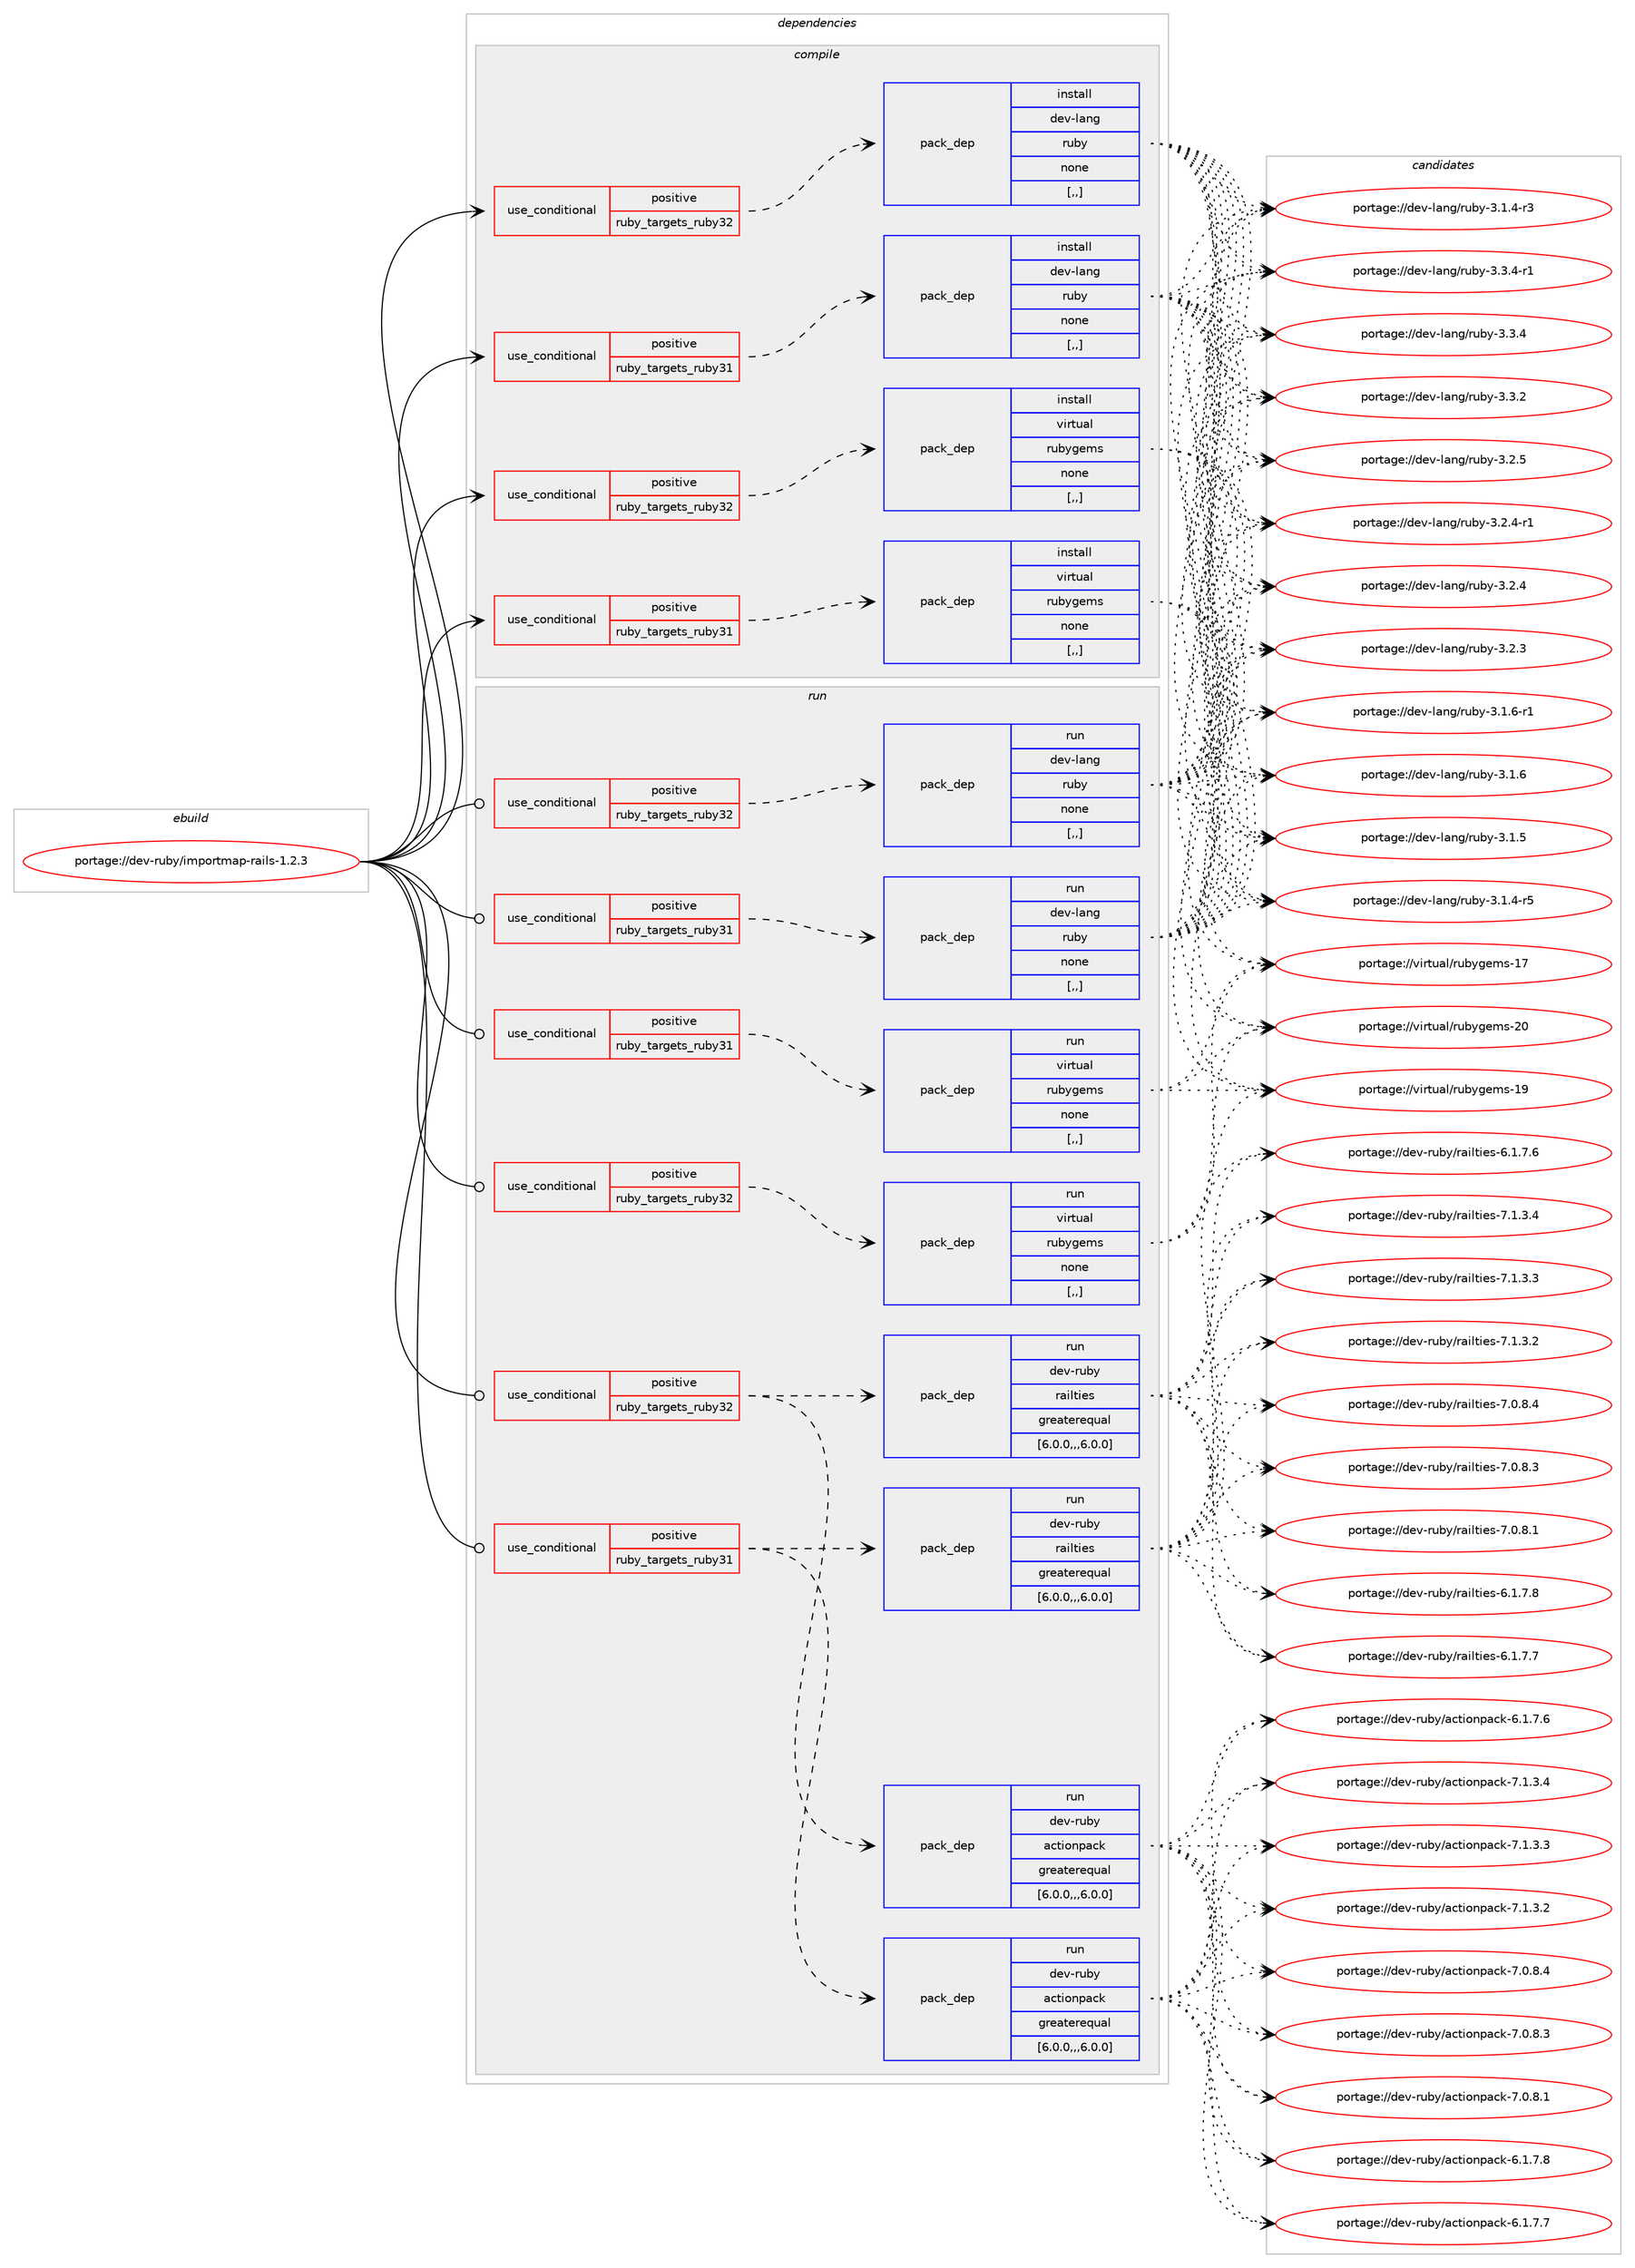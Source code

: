 digraph prolog {

# *************
# Graph options
# *************

newrank=true;
concentrate=true;
compound=true;
graph [rankdir=LR,fontname=Helvetica,fontsize=10,ranksep=1.5];#, ranksep=2.5, nodesep=0.2];
edge  [arrowhead=vee];
node  [fontname=Helvetica,fontsize=10];

# **********
# The ebuild
# **********

subgraph cluster_leftcol {
color=gray;
label=<<i>ebuild</i>>;
id [label="portage://dev-ruby/importmap-rails-1.2.3", color=red, width=4, href="../dev-ruby/importmap-rails-1.2.3.svg"];
}

# ****************
# The dependencies
# ****************

subgraph cluster_midcol {
color=gray;
label=<<i>dependencies</i>>;
subgraph cluster_compile {
fillcolor="#eeeeee";
style=filled;
label=<<i>compile</i>>;
subgraph cond49275 {
dependency187137 [label=<<TABLE BORDER="0" CELLBORDER="1" CELLSPACING="0" CELLPADDING="4"><TR><TD ROWSPAN="3" CELLPADDING="10">use_conditional</TD></TR><TR><TD>positive</TD></TR><TR><TD>ruby_targets_ruby31</TD></TR></TABLE>>, shape=none, color=red];
subgraph pack136532 {
dependency187138 [label=<<TABLE BORDER="0" CELLBORDER="1" CELLSPACING="0" CELLPADDING="4" WIDTH="220"><TR><TD ROWSPAN="6" CELLPADDING="30">pack_dep</TD></TR><TR><TD WIDTH="110">install</TD></TR><TR><TD>dev-lang</TD></TR><TR><TD>ruby</TD></TR><TR><TD>none</TD></TR><TR><TD>[,,]</TD></TR></TABLE>>, shape=none, color=blue];
}
dependency187137:e -> dependency187138:w [weight=20,style="dashed",arrowhead="vee"];
}
id:e -> dependency187137:w [weight=20,style="solid",arrowhead="vee"];
subgraph cond49276 {
dependency187139 [label=<<TABLE BORDER="0" CELLBORDER="1" CELLSPACING="0" CELLPADDING="4"><TR><TD ROWSPAN="3" CELLPADDING="10">use_conditional</TD></TR><TR><TD>positive</TD></TR><TR><TD>ruby_targets_ruby31</TD></TR></TABLE>>, shape=none, color=red];
subgraph pack136533 {
dependency187140 [label=<<TABLE BORDER="0" CELLBORDER="1" CELLSPACING="0" CELLPADDING="4" WIDTH="220"><TR><TD ROWSPAN="6" CELLPADDING="30">pack_dep</TD></TR><TR><TD WIDTH="110">install</TD></TR><TR><TD>virtual</TD></TR><TR><TD>rubygems</TD></TR><TR><TD>none</TD></TR><TR><TD>[,,]</TD></TR></TABLE>>, shape=none, color=blue];
}
dependency187139:e -> dependency187140:w [weight=20,style="dashed",arrowhead="vee"];
}
id:e -> dependency187139:w [weight=20,style="solid",arrowhead="vee"];
subgraph cond49277 {
dependency187141 [label=<<TABLE BORDER="0" CELLBORDER="1" CELLSPACING="0" CELLPADDING="4"><TR><TD ROWSPAN="3" CELLPADDING="10">use_conditional</TD></TR><TR><TD>positive</TD></TR><TR><TD>ruby_targets_ruby32</TD></TR></TABLE>>, shape=none, color=red];
subgraph pack136534 {
dependency187142 [label=<<TABLE BORDER="0" CELLBORDER="1" CELLSPACING="0" CELLPADDING="4" WIDTH="220"><TR><TD ROWSPAN="6" CELLPADDING="30">pack_dep</TD></TR><TR><TD WIDTH="110">install</TD></TR><TR><TD>dev-lang</TD></TR><TR><TD>ruby</TD></TR><TR><TD>none</TD></TR><TR><TD>[,,]</TD></TR></TABLE>>, shape=none, color=blue];
}
dependency187141:e -> dependency187142:w [weight=20,style="dashed",arrowhead="vee"];
}
id:e -> dependency187141:w [weight=20,style="solid",arrowhead="vee"];
subgraph cond49278 {
dependency187143 [label=<<TABLE BORDER="0" CELLBORDER="1" CELLSPACING="0" CELLPADDING="4"><TR><TD ROWSPAN="3" CELLPADDING="10">use_conditional</TD></TR><TR><TD>positive</TD></TR><TR><TD>ruby_targets_ruby32</TD></TR></TABLE>>, shape=none, color=red];
subgraph pack136535 {
dependency187144 [label=<<TABLE BORDER="0" CELLBORDER="1" CELLSPACING="0" CELLPADDING="4" WIDTH="220"><TR><TD ROWSPAN="6" CELLPADDING="30">pack_dep</TD></TR><TR><TD WIDTH="110">install</TD></TR><TR><TD>virtual</TD></TR><TR><TD>rubygems</TD></TR><TR><TD>none</TD></TR><TR><TD>[,,]</TD></TR></TABLE>>, shape=none, color=blue];
}
dependency187143:e -> dependency187144:w [weight=20,style="dashed",arrowhead="vee"];
}
id:e -> dependency187143:w [weight=20,style="solid",arrowhead="vee"];
}
subgraph cluster_compileandrun {
fillcolor="#eeeeee";
style=filled;
label=<<i>compile and run</i>>;
}
subgraph cluster_run {
fillcolor="#eeeeee";
style=filled;
label=<<i>run</i>>;
subgraph cond49279 {
dependency187145 [label=<<TABLE BORDER="0" CELLBORDER="1" CELLSPACING="0" CELLPADDING="4"><TR><TD ROWSPAN="3" CELLPADDING="10">use_conditional</TD></TR><TR><TD>positive</TD></TR><TR><TD>ruby_targets_ruby31</TD></TR></TABLE>>, shape=none, color=red];
subgraph pack136536 {
dependency187146 [label=<<TABLE BORDER="0" CELLBORDER="1" CELLSPACING="0" CELLPADDING="4" WIDTH="220"><TR><TD ROWSPAN="6" CELLPADDING="30">pack_dep</TD></TR><TR><TD WIDTH="110">run</TD></TR><TR><TD>dev-lang</TD></TR><TR><TD>ruby</TD></TR><TR><TD>none</TD></TR><TR><TD>[,,]</TD></TR></TABLE>>, shape=none, color=blue];
}
dependency187145:e -> dependency187146:w [weight=20,style="dashed",arrowhead="vee"];
}
id:e -> dependency187145:w [weight=20,style="solid",arrowhead="odot"];
subgraph cond49280 {
dependency187147 [label=<<TABLE BORDER="0" CELLBORDER="1" CELLSPACING="0" CELLPADDING="4"><TR><TD ROWSPAN="3" CELLPADDING="10">use_conditional</TD></TR><TR><TD>positive</TD></TR><TR><TD>ruby_targets_ruby31</TD></TR></TABLE>>, shape=none, color=red];
subgraph pack136537 {
dependency187148 [label=<<TABLE BORDER="0" CELLBORDER="1" CELLSPACING="0" CELLPADDING="4" WIDTH="220"><TR><TD ROWSPAN="6" CELLPADDING="30">pack_dep</TD></TR><TR><TD WIDTH="110">run</TD></TR><TR><TD>dev-ruby</TD></TR><TR><TD>actionpack</TD></TR><TR><TD>greaterequal</TD></TR><TR><TD>[6.0.0,,,6.0.0]</TD></TR></TABLE>>, shape=none, color=blue];
}
dependency187147:e -> dependency187148:w [weight=20,style="dashed",arrowhead="vee"];
subgraph pack136538 {
dependency187149 [label=<<TABLE BORDER="0" CELLBORDER="1" CELLSPACING="0" CELLPADDING="4" WIDTH="220"><TR><TD ROWSPAN="6" CELLPADDING="30">pack_dep</TD></TR><TR><TD WIDTH="110">run</TD></TR><TR><TD>dev-ruby</TD></TR><TR><TD>railties</TD></TR><TR><TD>greaterequal</TD></TR><TR><TD>[6.0.0,,,6.0.0]</TD></TR></TABLE>>, shape=none, color=blue];
}
dependency187147:e -> dependency187149:w [weight=20,style="dashed",arrowhead="vee"];
}
id:e -> dependency187147:w [weight=20,style="solid",arrowhead="odot"];
subgraph cond49281 {
dependency187150 [label=<<TABLE BORDER="0" CELLBORDER="1" CELLSPACING="0" CELLPADDING="4"><TR><TD ROWSPAN="3" CELLPADDING="10">use_conditional</TD></TR><TR><TD>positive</TD></TR><TR><TD>ruby_targets_ruby31</TD></TR></TABLE>>, shape=none, color=red];
subgraph pack136539 {
dependency187151 [label=<<TABLE BORDER="0" CELLBORDER="1" CELLSPACING="0" CELLPADDING="4" WIDTH="220"><TR><TD ROWSPAN="6" CELLPADDING="30">pack_dep</TD></TR><TR><TD WIDTH="110">run</TD></TR><TR><TD>virtual</TD></TR><TR><TD>rubygems</TD></TR><TR><TD>none</TD></TR><TR><TD>[,,]</TD></TR></TABLE>>, shape=none, color=blue];
}
dependency187150:e -> dependency187151:w [weight=20,style="dashed",arrowhead="vee"];
}
id:e -> dependency187150:w [weight=20,style="solid",arrowhead="odot"];
subgraph cond49282 {
dependency187152 [label=<<TABLE BORDER="0" CELLBORDER="1" CELLSPACING="0" CELLPADDING="4"><TR><TD ROWSPAN="3" CELLPADDING="10">use_conditional</TD></TR><TR><TD>positive</TD></TR><TR><TD>ruby_targets_ruby32</TD></TR></TABLE>>, shape=none, color=red];
subgraph pack136540 {
dependency187153 [label=<<TABLE BORDER="0" CELLBORDER="1" CELLSPACING="0" CELLPADDING="4" WIDTH="220"><TR><TD ROWSPAN="6" CELLPADDING="30">pack_dep</TD></TR><TR><TD WIDTH="110">run</TD></TR><TR><TD>dev-lang</TD></TR><TR><TD>ruby</TD></TR><TR><TD>none</TD></TR><TR><TD>[,,]</TD></TR></TABLE>>, shape=none, color=blue];
}
dependency187152:e -> dependency187153:w [weight=20,style="dashed",arrowhead="vee"];
}
id:e -> dependency187152:w [weight=20,style="solid",arrowhead="odot"];
subgraph cond49283 {
dependency187154 [label=<<TABLE BORDER="0" CELLBORDER="1" CELLSPACING="0" CELLPADDING="4"><TR><TD ROWSPAN="3" CELLPADDING="10">use_conditional</TD></TR><TR><TD>positive</TD></TR><TR><TD>ruby_targets_ruby32</TD></TR></TABLE>>, shape=none, color=red];
subgraph pack136541 {
dependency187155 [label=<<TABLE BORDER="0" CELLBORDER="1" CELLSPACING="0" CELLPADDING="4" WIDTH="220"><TR><TD ROWSPAN="6" CELLPADDING="30">pack_dep</TD></TR><TR><TD WIDTH="110">run</TD></TR><TR><TD>dev-ruby</TD></TR><TR><TD>actionpack</TD></TR><TR><TD>greaterequal</TD></TR><TR><TD>[6.0.0,,,6.0.0]</TD></TR></TABLE>>, shape=none, color=blue];
}
dependency187154:e -> dependency187155:w [weight=20,style="dashed",arrowhead="vee"];
subgraph pack136542 {
dependency187156 [label=<<TABLE BORDER="0" CELLBORDER="1" CELLSPACING="0" CELLPADDING="4" WIDTH="220"><TR><TD ROWSPAN="6" CELLPADDING="30">pack_dep</TD></TR><TR><TD WIDTH="110">run</TD></TR><TR><TD>dev-ruby</TD></TR><TR><TD>railties</TD></TR><TR><TD>greaterequal</TD></TR><TR><TD>[6.0.0,,,6.0.0]</TD></TR></TABLE>>, shape=none, color=blue];
}
dependency187154:e -> dependency187156:w [weight=20,style="dashed",arrowhead="vee"];
}
id:e -> dependency187154:w [weight=20,style="solid",arrowhead="odot"];
subgraph cond49284 {
dependency187157 [label=<<TABLE BORDER="0" CELLBORDER="1" CELLSPACING="0" CELLPADDING="4"><TR><TD ROWSPAN="3" CELLPADDING="10">use_conditional</TD></TR><TR><TD>positive</TD></TR><TR><TD>ruby_targets_ruby32</TD></TR></TABLE>>, shape=none, color=red];
subgraph pack136543 {
dependency187158 [label=<<TABLE BORDER="0" CELLBORDER="1" CELLSPACING="0" CELLPADDING="4" WIDTH="220"><TR><TD ROWSPAN="6" CELLPADDING="30">pack_dep</TD></TR><TR><TD WIDTH="110">run</TD></TR><TR><TD>virtual</TD></TR><TR><TD>rubygems</TD></TR><TR><TD>none</TD></TR><TR><TD>[,,]</TD></TR></TABLE>>, shape=none, color=blue];
}
dependency187157:e -> dependency187158:w [weight=20,style="dashed",arrowhead="vee"];
}
id:e -> dependency187157:w [weight=20,style="solid",arrowhead="odot"];
}
}

# **************
# The candidates
# **************

subgraph cluster_choices {
rank=same;
color=gray;
label=<<i>candidates</i>>;

subgraph choice136532 {
color=black;
nodesep=1;
choice100101118451089711010347114117981214551465146524511449 [label="portage://dev-lang/ruby-3.3.4-r1", color=red, width=4,href="../dev-lang/ruby-3.3.4-r1.svg"];
choice10010111845108971101034711411798121455146514652 [label="portage://dev-lang/ruby-3.3.4", color=red, width=4,href="../dev-lang/ruby-3.3.4.svg"];
choice10010111845108971101034711411798121455146514650 [label="portage://dev-lang/ruby-3.3.2", color=red, width=4,href="../dev-lang/ruby-3.3.2.svg"];
choice10010111845108971101034711411798121455146504653 [label="portage://dev-lang/ruby-3.2.5", color=red, width=4,href="../dev-lang/ruby-3.2.5.svg"];
choice100101118451089711010347114117981214551465046524511449 [label="portage://dev-lang/ruby-3.2.4-r1", color=red, width=4,href="../dev-lang/ruby-3.2.4-r1.svg"];
choice10010111845108971101034711411798121455146504652 [label="portage://dev-lang/ruby-3.2.4", color=red, width=4,href="../dev-lang/ruby-3.2.4.svg"];
choice10010111845108971101034711411798121455146504651 [label="portage://dev-lang/ruby-3.2.3", color=red, width=4,href="../dev-lang/ruby-3.2.3.svg"];
choice100101118451089711010347114117981214551464946544511449 [label="portage://dev-lang/ruby-3.1.6-r1", color=red, width=4,href="../dev-lang/ruby-3.1.6-r1.svg"];
choice10010111845108971101034711411798121455146494654 [label="portage://dev-lang/ruby-3.1.6", color=red, width=4,href="../dev-lang/ruby-3.1.6.svg"];
choice10010111845108971101034711411798121455146494653 [label="portage://dev-lang/ruby-3.1.5", color=red, width=4,href="../dev-lang/ruby-3.1.5.svg"];
choice100101118451089711010347114117981214551464946524511453 [label="portage://dev-lang/ruby-3.1.4-r5", color=red, width=4,href="../dev-lang/ruby-3.1.4-r5.svg"];
choice100101118451089711010347114117981214551464946524511451 [label="portage://dev-lang/ruby-3.1.4-r3", color=red, width=4,href="../dev-lang/ruby-3.1.4-r3.svg"];
dependency187138:e -> choice100101118451089711010347114117981214551465146524511449:w [style=dotted,weight="100"];
dependency187138:e -> choice10010111845108971101034711411798121455146514652:w [style=dotted,weight="100"];
dependency187138:e -> choice10010111845108971101034711411798121455146514650:w [style=dotted,weight="100"];
dependency187138:e -> choice10010111845108971101034711411798121455146504653:w [style=dotted,weight="100"];
dependency187138:e -> choice100101118451089711010347114117981214551465046524511449:w [style=dotted,weight="100"];
dependency187138:e -> choice10010111845108971101034711411798121455146504652:w [style=dotted,weight="100"];
dependency187138:e -> choice10010111845108971101034711411798121455146504651:w [style=dotted,weight="100"];
dependency187138:e -> choice100101118451089711010347114117981214551464946544511449:w [style=dotted,weight="100"];
dependency187138:e -> choice10010111845108971101034711411798121455146494654:w [style=dotted,weight="100"];
dependency187138:e -> choice10010111845108971101034711411798121455146494653:w [style=dotted,weight="100"];
dependency187138:e -> choice100101118451089711010347114117981214551464946524511453:w [style=dotted,weight="100"];
dependency187138:e -> choice100101118451089711010347114117981214551464946524511451:w [style=dotted,weight="100"];
}
subgraph choice136533 {
color=black;
nodesep=1;
choice118105114116117971084711411798121103101109115455048 [label="portage://virtual/rubygems-20", color=red, width=4,href="../virtual/rubygems-20.svg"];
choice118105114116117971084711411798121103101109115454957 [label="portage://virtual/rubygems-19", color=red, width=4,href="../virtual/rubygems-19.svg"];
choice118105114116117971084711411798121103101109115454955 [label="portage://virtual/rubygems-17", color=red, width=4,href="../virtual/rubygems-17.svg"];
dependency187140:e -> choice118105114116117971084711411798121103101109115455048:w [style=dotted,weight="100"];
dependency187140:e -> choice118105114116117971084711411798121103101109115454957:w [style=dotted,weight="100"];
dependency187140:e -> choice118105114116117971084711411798121103101109115454955:w [style=dotted,weight="100"];
}
subgraph choice136534 {
color=black;
nodesep=1;
choice100101118451089711010347114117981214551465146524511449 [label="portage://dev-lang/ruby-3.3.4-r1", color=red, width=4,href="../dev-lang/ruby-3.3.4-r1.svg"];
choice10010111845108971101034711411798121455146514652 [label="portage://dev-lang/ruby-3.3.4", color=red, width=4,href="../dev-lang/ruby-3.3.4.svg"];
choice10010111845108971101034711411798121455146514650 [label="portage://dev-lang/ruby-3.3.2", color=red, width=4,href="../dev-lang/ruby-3.3.2.svg"];
choice10010111845108971101034711411798121455146504653 [label="portage://dev-lang/ruby-3.2.5", color=red, width=4,href="../dev-lang/ruby-3.2.5.svg"];
choice100101118451089711010347114117981214551465046524511449 [label="portage://dev-lang/ruby-3.2.4-r1", color=red, width=4,href="../dev-lang/ruby-3.2.4-r1.svg"];
choice10010111845108971101034711411798121455146504652 [label="portage://dev-lang/ruby-3.2.4", color=red, width=4,href="../dev-lang/ruby-3.2.4.svg"];
choice10010111845108971101034711411798121455146504651 [label="portage://dev-lang/ruby-3.2.3", color=red, width=4,href="../dev-lang/ruby-3.2.3.svg"];
choice100101118451089711010347114117981214551464946544511449 [label="portage://dev-lang/ruby-3.1.6-r1", color=red, width=4,href="../dev-lang/ruby-3.1.6-r1.svg"];
choice10010111845108971101034711411798121455146494654 [label="portage://dev-lang/ruby-3.1.6", color=red, width=4,href="../dev-lang/ruby-3.1.6.svg"];
choice10010111845108971101034711411798121455146494653 [label="portage://dev-lang/ruby-3.1.5", color=red, width=4,href="../dev-lang/ruby-3.1.5.svg"];
choice100101118451089711010347114117981214551464946524511453 [label="portage://dev-lang/ruby-3.1.4-r5", color=red, width=4,href="../dev-lang/ruby-3.1.4-r5.svg"];
choice100101118451089711010347114117981214551464946524511451 [label="portage://dev-lang/ruby-3.1.4-r3", color=red, width=4,href="../dev-lang/ruby-3.1.4-r3.svg"];
dependency187142:e -> choice100101118451089711010347114117981214551465146524511449:w [style=dotted,weight="100"];
dependency187142:e -> choice10010111845108971101034711411798121455146514652:w [style=dotted,weight="100"];
dependency187142:e -> choice10010111845108971101034711411798121455146514650:w [style=dotted,weight="100"];
dependency187142:e -> choice10010111845108971101034711411798121455146504653:w [style=dotted,weight="100"];
dependency187142:e -> choice100101118451089711010347114117981214551465046524511449:w [style=dotted,weight="100"];
dependency187142:e -> choice10010111845108971101034711411798121455146504652:w [style=dotted,weight="100"];
dependency187142:e -> choice10010111845108971101034711411798121455146504651:w [style=dotted,weight="100"];
dependency187142:e -> choice100101118451089711010347114117981214551464946544511449:w [style=dotted,weight="100"];
dependency187142:e -> choice10010111845108971101034711411798121455146494654:w [style=dotted,weight="100"];
dependency187142:e -> choice10010111845108971101034711411798121455146494653:w [style=dotted,weight="100"];
dependency187142:e -> choice100101118451089711010347114117981214551464946524511453:w [style=dotted,weight="100"];
dependency187142:e -> choice100101118451089711010347114117981214551464946524511451:w [style=dotted,weight="100"];
}
subgraph choice136535 {
color=black;
nodesep=1;
choice118105114116117971084711411798121103101109115455048 [label="portage://virtual/rubygems-20", color=red, width=4,href="../virtual/rubygems-20.svg"];
choice118105114116117971084711411798121103101109115454957 [label="portage://virtual/rubygems-19", color=red, width=4,href="../virtual/rubygems-19.svg"];
choice118105114116117971084711411798121103101109115454955 [label="portage://virtual/rubygems-17", color=red, width=4,href="../virtual/rubygems-17.svg"];
dependency187144:e -> choice118105114116117971084711411798121103101109115455048:w [style=dotted,weight="100"];
dependency187144:e -> choice118105114116117971084711411798121103101109115454957:w [style=dotted,weight="100"];
dependency187144:e -> choice118105114116117971084711411798121103101109115454955:w [style=dotted,weight="100"];
}
subgraph choice136536 {
color=black;
nodesep=1;
choice100101118451089711010347114117981214551465146524511449 [label="portage://dev-lang/ruby-3.3.4-r1", color=red, width=4,href="../dev-lang/ruby-3.3.4-r1.svg"];
choice10010111845108971101034711411798121455146514652 [label="portage://dev-lang/ruby-3.3.4", color=red, width=4,href="../dev-lang/ruby-3.3.4.svg"];
choice10010111845108971101034711411798121455146514650 [label="portage://dev-lang/ruby-3.3.2", color=red, width=4,href="../dev-lang/ruby-3.3.2.svg"];
choice10010111845108971101034711411798121455146504653 [label="portage://dev-lang/ruby-3.2.5", color=red, width=4,href="../dev-lang/ruby-3.2.5.svg"];
choice100101118451089711010347114117981214551465046524511449 [label="portage://dev-lang/ruby-3.2.4-r1", color=red, width=4,href="../dev-lang/ruby-3.2.4-r1.svg"];
choice10010111845108971101034711411798121455146504652 [label="portage://dev-lang/ruby-3.2.4", color=red, width=4,href="../dev-lang/ruby-3.2.4.svg"];
choice10010111845108971101034711411798121455146504651 [label="portage://dev-lang/ruby-3.2.3", color=red, width=4,href="../dev-lang/ruby-3.2.3.svg"];
choice100101118451089711010347114117981214551464946544511449 [label="portage://dev-lang/ruby-3.1.6-r1", color=red, width=4,href="../dev-lang/ruby-3.1.6-r1.svg"];
choice10010111845108971101034711411798121455146494654 [label="portage://dev-lang/ruby-3.1.6", color=red, width=4,href="../dev-lang/ruby-3.1.6.svg"];
choice10010111845108971101034711411798121455146494653 [label="portage://dev-lang/ruby-3.1.5", color=red, width=4,href="../dev-lang/ruby-3.1.5.svg"];
choice100101118451089711010347114117981214551464946524511453 [label="portage://dev-lang/ruby-3.1.4-r5", color=red, width=4,href="../dev-lang/ruby-3.1.4-r5.svg"];
choice100101118451089711010347114117981214551464946524511451 [label="portage://dev-lang/ruby-3.1.4-r3", color=red, width=4,href="../dev-lang/ruby-3.1.4-r3.svg"];
dependency187146:e -> choice100101118451089711010347114117981214551465146524511449:w [style=dotted,weight="100"];
dependency187146:e -> choice10010111845108971101034711411798121455146514652:w [style=dotted,weight="100"];
dependency187146:e -> choice10010111845108971101034711411798121455146514650:w [style=dotted,weight="100"];
dependency187146:e -> choice10010111845108971101034711411798121455146504653:w [style=dotted,weight="100"];
dependency187146:e -> choice100101118451089711010347114117981214551465046524511449:w [style=dotted,weight="100"];
dependency187146:e -> choice10010111845108971101034711411798121455146504652:w [style=dotted,weight="100"];
dependency187146:e -> choice10010111845108971101034711411798121455146504651:w [style=dotted,weight="100"];
dependency187146:e -> choice100101118451089711010347114117981214551464946544511449:w [style=dotted,weight="100"];
dependency187146:e -> choice10010111845108971101034711411798121455146494654:w [style=dotted,weight="100"];
dependency187146:e -> choice10010111845108971101034711411798121455146494653:w [style=dotted,weight="100"];
dependency187146:e -> choice100101118451089711010347114117981214551464946524511453:w [style=dotted,weight="100"];
dependency187146:e -> choice100101118451089711010347114117981214551464946524511451:w [style=dotted,weight="100"];
}
subgraph choice136537 {
color=black;
nodesep=1;
choice100101118451141179812147979911610511111011297991074555464946514652 [label="portage://dev-ruby/actionpack-7.1.3.4", color=red, width=4,href="../dev-ruby/actionpack-7.1.3.4.svg"];
choice100101118451141179812147979911610511111011297991074555464946514651 [label="portage://dev-ruby/actionpack-7.1.3.3", color=red, width=4,href="../dev-ruby/actionpack-7.1.3.3.svg"];
choice100101118451141179812147979911610511111011297991074555464946514650 [label="portage://dev-ruby/actionpack-7.1.3.2", color=red, width=4,href="../dev-ruby/actionpack-7.1.3.2.svg"];
choice100101118451141179812147979911610511111011297991074555464846564652 [label="portage://dev-ruby/actionpack-7.0.8.4", color=red, width=4,href="../dev-ruby/actionpack-7.0.8.4.svg"];
choice100101118451141179812147979911610511111011297991074555464846564651 [label="portage://dev-ruby/actionpack-7.0.8.3", color=red, width=4,href="../dev-ruby/actionpack-7.0.8.3.svg"];
choice100101118451141179812147979911610511111011297991074555464846564649 [label="portage://dev-ruby/actionpack-7.0.8.1", color=red, width=4,href="../dev-ruby/actionpack-7.0.8.1.svg"];
choice100101118451141179812147979911610511111011297991074554464946554656 [label="portage://dev-ruby/actionpack-6.1.7.8", color=red, width=4,href="../dev-ruby/actionpack-6.1.7.8.svg"];
choice100101118451141179812147979911610511111011297991074554464946554655 [label="portage://dev-ruby/actionpack-6.1.7.7", color=red, width=4,href="../dev-ruby/actionpack-6.1.7.7.svg"];
choice100101118451141179812147979911610511111011297991074554464946554654 [label="portage://dev-ruby/actionpack-6.1.7.6", color=red, width=4,href="../dev-ruby/actionpack-6.1.7.6.svg"];
dependency187148:e -> choice100101118451141179812147979911610511111011297991074555464946514652:w [style=dotted,weight="100"];
dependency187148:e -> choice100101118451141179812147979911610511111011297991074555464946514651:w [style=dotted,weight="100"];
dependency187148:e -> choice100101118451141179812147979911610511111011297991074555464946514650:w [style=dotted,weight="100"];
dependency187148:e -> choice100101118451141179812147979911610511111011297991074555464846564652:w [style=dotted,weight="100"];
dependency187148:e -> choice100101118451141179812147979911610511111011297991074555464846564651:w [style=dotted,weight="100"];
dependency187148:e -> choice100101118451141179812147979911610511111011297991074555464846564649:w [style=dotted,weight="100"];
dependency187148:e -> choice100101118451141179812147979911610511111011297991074554464946554656:w [style=dotted,weight="100"];
dependency187148:e -> choice100101118451141179812147979911610511111011297991074554464946554655:w [style=dotted,weight="100"];
dependency187148:e -> choice100101118451141179812147979911610511111011297991074554464946554654:w [style=dotted,weight="100"];
}
subgraph choice136538 {
color=black;
nodesep=1;
choice100101118451141179812147114971051081161051011154555464946514652 [label="portage://dev-ruby/railties-7.1.3.4", color=red, width=4,href="../dev-ruby/railties-7.1.3.4.svg"];
choice100101118451141179812147114971051081161051011154555464946514651 [label="portage://dev-ruby/railties-7.1.3.3", color=red, width=4,href="../dev-ruby/railties-7.1.3.3.svg"];
choice100101118451141179812147114971051081161051011154555464946514650 [label="portage://dev-ruby/railties-7.1.3.2", color=red, width=4,href="../dev-ruby/railties-7.1.3.2.svg"];
choice100101118451141179812147114971051081161051011154555464846564652 [label="portage://dev-ruby/railties-7.0.8.4", color=red, width=4,href="../dev-ruby/railties-7.0.8.4.svg"];
choice100101118451141179812147114971051081161051011154555464846564651 [label="portage://dev-ruby/railties-7.0.8.3", color=red, width=4,href="../dev-ruby/railties-7.0.8.3.svg"];
choice100101118451141179812147114971051081161051011154555464846564649 [label="portage://dev-ruby/railties-7.0.8.1", color=red, width=4,href="../dev-ruby/railties-7.0.8.1.svg"];
choice100101118451141179812147114971051081161051011154554464946554656 [label="portage://dev-ruby/railties-6.1.7.8", color=red, width=4,href="../dev-ruby/railties-6.1.7.8.svg"];
choice100101118451141179812147114971051081161051011154554464946554655 [label="portage://dev-ruby/railties-6.1.7.7", color=red, width=4,href="../dev-ruby/railties-6.1.7.7.svg"];
choice100101118451141179812147114971051081161051011154554464946554654 [label="portage://dev-ruby/railties-6.1.7.6", color=red, width=4,href="../dev-ruby/railties-6.1.7.6.svg"];
dependency187149:e -> choice100101118451141179812147114971051081161051011154555464946514652:w [style=dotted,weight="100"];
dependency187149:e -> choice100101118451141179812147114971051081161051011154555464946514651:w [style=dotted,weight="100"];
dependency187149:e -> choice100101118451141179812147114971051081161051011154555464946514650:w [style=dotted,weight="100"];
dependency187149:e -> choice100101118451141179812147114971051081161051011154555464846564652:w [style=dotted,weight="100"];
dependency187149:e -> choice100101118451141179812147114971051081161051011154555464846564651:w [style=dotted,weight="100"];
dependency187149:e -> choice100101118451141179812147114971051081161051011154555464846564649:w [style=dotted,weight="100"];
dependency187149:e -> choice100101118451141179812147114971051081161051011154554464946554656:w [style=dotted,weight="100"];
dependency187149:e -> choice100101118451141179812147114971051081161051011154554464946554655:w [style=dotted,weight="100"];
dependency187149:e -> choice100101118451141179812147114971051081161051011154554464946554654:w [style=dotted,weight="100"];
}
subgraph choice136539 {
color=black;
nodesep=1;
choice118105114116117971084711411798121103101109115455048 [label="portage://virtual/rubygems-20", color=red, width=4,href="../virtual/rubygems-20.svg"];
choice118105114116117971084711411798121103101109115454957 [label="portage://virtual/rubygems-19", color=red, width=4,href="../virtual/rubygems-19.svg"];
choice118105114116117971084711411798121103101109115454955 [label="portage://virtual/rubygems-17", color=red, width=4,href="../virtual/rubygems-17.svg"];
dependency187151:e -> choice118105114116117971084711411798121103101109115455048:w [style=dotted,weight="100"];
dependency187151:e -> choice118105114116117971084711411798121103101109115454957:w [style=dotted,weight="100"];
dependency187151:e -> choice118105114116117971084711411798121103101109115454955:w [style=dotted,weight="100"];
}
subgraph choice136540 {
color=black;
nodesep=1;
choice100101118451089711010347114117981214551465146524511449 [label="portage://dev-lang/ruby-3.3.4-r1", color=red, width=4,href="../dev-lang/ruby-3.3.4-r1.svg"];
choice10010111845108971101034711411798121455146514652 [label="portage://dev-lang/ruby-3.3.4", color=red, width=4,href="../dev-lang/ruby-3.3.4.svg"];
choice10010111845108971101034711411798121455146514650 [label="portage://dev-lang/ruby-3.3.2", color=red, width=4,href="../dev-lang/ruby-3.3.2.svg"];
choice10010111845108971101034711411798121455146504653 [label="portage://dev-lang/ruby-3.2.5", color=red, width=4,href="../dev-lang/ruby-3.2.5.svg"];
choice100101118451089711010347114117981214551465046524511449 [label="portage://dev-lang/ruby-3.2.4-r1", color=red, width=4,href="../dev-lang/ruby-3.2.4-r1.svg"];
choice10010111845108971101034711411798121455146504652 [label="portage://dev-lang/ruby-3.2.4", color=red, width=4,href="../dev-lang/ruby-3.2.4.svg"];
choice10010111845108971101034711411798121455146504651 [label="portage://dev-lang/ruby-3.2.3", color=red, width=4,href="../dev-lang/ruby-3.2.3.svg"];
choice100101118451089711010347114117981214551464946544511449 [label="portage://dev-lang/ruby-3.1.6-r1", color=red, width=4,href="../dev-lang/ruby-3.1.6-r1.svg"];
choice10010111845108971101034711411798121455146494654 [label="portage://dev-lang/ruby-3.1.6", color=red, width=4,href="../dev-lang/ruby-3.1.6.svg"];
choice10010111845108971101034711411798121455146494653 [label="portage://dev-lang/ruby-3.1.5", color=red, width=4,href="../dev-lang/ruby-3.1.5.svg"];
choice100101118451089711010347114117981214551464946524511453 [label="portage://dev-lang/ruby-3.1.4-r5", color=red, width=4,href="../dev-lang/ruby-3.1.4-r5.svg"];
choice100101118451089711010347114117981214551464946524511451 [label="portage://dev-lang/ruby-3.1.4-r3", color=red, width=4,href="../dev-lang/ruby-3.1.4-r3.svg"];
dependency187153:e -> choice100101118451089711010347114117981214551465146524511449:w [style=dotted,weight="100"];
dependency187153:e -> choice10010111845108971101034711411798121455146514652:w [style=dotted,weight="100"];
dependency187153:e -> choice10010111845108971101034711411798121455146514650:w [style=dotted,weight="100"];
dependency187153:e -> choice10010111845108971101034711411798121455146504653:w [style=dotted,weight="100"];
dependency187153:e -> choice100101118451089711010347114117981214551465046524511449:w [style=dotted,weight="100"];
dependency187153:e -> choice10010111845108971101034711411798121455146504652:w [style=dotted,weight="100"];
dependency187153:e -> choice10010111845108971101034711411798121455146504651:w [style=dotted,weight="100"];
dependency187153:e -> choice100101118451089711010347114117981214551464946544511449:w [style=dotted,weight="100"];
dependency187153:e -> choice10010111845108971101034711411798121455146494654:w [style=dotted,weight="100"];
dependency187153:e -> choice10010111845108971101034711411798121455146494653:w [style=dotted,weight="100"];
dependency187153:e -> choice100101118451089711010347114117981214551464946524511453:w [style=dotted,weight="100"];
dependency187153:e -> choice100101118451089711010347114117981214551464946524511451:w [style=dotted,weight="100"];
}
subgraph choice136541 {
color=black;
nodesep=1;
choice100101118451141179812147979911610511111011297991074555464946514652 [label="portage://dev-ruby/actionpack-7.1.3.4", color=red, width=4,href="../dev-ruby/actionpack-7.1.3.4.svg"];
choice100101118451141179812147979911610511111011297991074555464946514651 [label="portage://dev-ruby/actionpack-7.1.3.3", color=red, width=4,href="../dev-ruby/actionpack-7.1.3.3.svg"];
choice100101118451141179812147979911610511111011297991074555464946514650 [label="portage://dev-ruby/actionpack-7.1.3.2", color=red, width=4,href="../dev-ruby/actionpack-7.1.3.2.svg"];
choice100101118451141179812147979911610511111011297991074555464846564652 [label="portage://dev-ruby/actionpack-7.0.8.4", color=red, width=4,href="../dev-ruby/actionpack-7.0.8.4.svg"];
choice100101118451141179812147979911610511111011297991074555464846564651 [label="portage://dev-ruby/actionpack-7.0.8.3", color=red, width=4,href="../dev-ruby/actionpack-7.0.8.3.svg"];
choice100101118451141179812147979911610511111011297991074555464846564649 [label="portage://dev-ruby/actionpack-7.0.8.1", color=red, width=4,href="../dev-ruby/actionpack-7.0.8.1.svg"];
choice100101118451141179812147979911610511111011297991074554464946554656 [label="portage://dev-ruby/actionpack-6.1.7.8", color=red, width=4,href="../dev-ruby/actionpack-6.1.7.8.svg"];
choice100101118451141179812147979911610511111011297991074554464946554655 [label="portage://dev-ruby/actionpack-6.1.7.7", color=red, width=4,href="../dev-ruby/actionpack-6.1.7.7.svg"];
choice100101118451141179812147979911610511111011297991074554464946554654 [label="portage://dev-ruby/actionpack-6.1.7.6", color=red, width=4,href="../dev-ruby/actionpack-6.1.7.6.svg"];
dependency187155:e -> choice100101118451141179812147979911610511111011297991074555464946514652:w [style=dotted,weight="100"];
dependency187155:e -> choice100101118451141179812147979911610511111011297991074555464946514651:w [style=dotted,weight="100"];
dependency187155:e -> choice100101118451141179812147979911610511111011297991074555464946514650:w [style=dotted,weight="100"];
dependency187155:e -> choice100101118451141179812147979911610511111011297991074555464846564652:w [style=dotted,weight="100"];
dependency187155:e -> choice100101118451141179812147979911610511111011297991074555464846564651:w [style=dotted,weight="100"];
dependency187155:e -> choice100101118451141179812147979911610511111011297991074555464846564649:w [style=dotted,weight="100"];
dependency187155:e -> choice100101118451141179812147979911610511111011297991074554464946554656:w [style=dotted,weight="100"];
dependency187155:e -> choice100101118451141179812147979911610511111011297991074554464946554655:w [style=dotted,weight="100"];
dependency187155:e -> choice100101118451141179812147979911610511111011297991074554464946554654:w [style=dotted,weight="100"];
}
subgraph choice136542 {
color=black;
nodesep=1;
choice100101118451141179812147114971051081161051011154555464946514652 [label="portage://dev-ruby/railties-7.1.3.4", color=red, width=4,href="../dev-ruby/railties-7.1.3.4.svg"];
choice100101118451141179812147114971051081161051011154555464946514651 [label="portage://dev-ruby/railties-7.1.3.3", color=red, width=4,href="../dev-ruby/railties-7.1.3.3.svg"];
choice100101118451141179812147114971051081161051011154555464946514650 [label="portage://dev-ruby/railties-7.1.3.2", color=red, width=4,href="../dev-ruby/railties-7.1.3.2.svg"];
choice100101118451141179812147114971051081161051011154555464846564652 [label="portage://dev-ruby/railties-7.0.8.4", color=red, width=4,href="../dev-ruby/railties-7.0.8.4.svg"];
choice100101118451141179812147114971051081161051011154555464846564651 [label="portage://dev-ruby/railties-7.0.8.3", color=red, width=4,href="../dev-ruby/railties-7.0.8.3.svg"];
choice100101118451141179812147114971051081161051011154555464846564649 [label="portage://dev-ruby/railties-7.0.8.1", color=red, width=4,href="../dev-ruby/railties-7.0.8.1.svg"];
choice100101118451141179812147114971051081161051011154554464946554656 [label="portage://dev-ruby/railties-6.1.7.8", color=red, width=4,href="../dev-ruby/railties-6.1.7.8.svg"];
choice100101118451141179812147114971051081161051011154554464946554655 [label="portage://dev-ruby/railties-6.1.7.7", color=red, width=4,href="../dev-ruby/railties-6.1.7.7.svg"];
choice100101118451141179812147114971051081161051011154554464946554654 [label="portage://dev-ruby/railties-6.1.7.6", color=red, width=4,href="../dev-ruby/railties-6.1.7.6.svg"];
dependency187156:e -> choice100101118451141179812147114971051081161051011154555464946514652:w [style=dotted,weight="100"];
dependency187156:e -> choice100101118451141179812147114971051081161051011154555464946514651:w [style=dotted,weight="100"];
dependency187156:e -> choice100101118451141179812147114971051081161051011154555464946514650:w [style=dotted,weight="100"];
dependency187156:e -> choice100101118451141179812147114971051081161051011154555464846564652:w [style=dotted,weight="100"];
dependency187156:e -> choice100101118451141179812147114971051081161051011154555464846564651:w [style=dotted,weight="100"];
dependency187156:e -> choice100101118451141179812147114971051081161051011154555464846564649:w [style=dotted,weight="100"];
dependency187156:e -> choice100101118451141179812147114971051081161051011154554464946554656:w [style=dotted,weight="100"];
dependency187156:e -> choice100101118451141179812147114971051081161051011154554464946554655:w [style=dotted,weight="100"];
dependency187156:e -> choice100101118451141179812147114971051081161051011154554464946554654:w [style=dotted,weight="100"];
}
subgraph choice136543 {
color=black;
nodesep=1;
choice118105114116117971084711411798121103101109115455048 [label="portage://virtual/rubygems-20", color=red, width=4,href="../virtual/rubygems-20.svg"];
choice118105114116117971084711411798121103101109115454957 [label="portage://virtual/rubygems-19", color=red, width=4,href="../virtual/rubygems-19.svg"];
choice118105114116117971084711411798121103101109115454955 [label="portage://virtual/rubygems-17", color=red, width=4,href="../virtual/rubygems-17.svg"];
dependency187158:e -> choice118105114116117971084711411798121103101109115455048:w [style=dotted,weight="100"];
dependency187158:e -> choice118105114116117971084711411798121103101109115454957:w [style=dotted,weight="100"];
dependency187158:e -> choice118105114116117971084711411798121103101109115454955:w [style=dotted,weight="100"];
}
}

}

